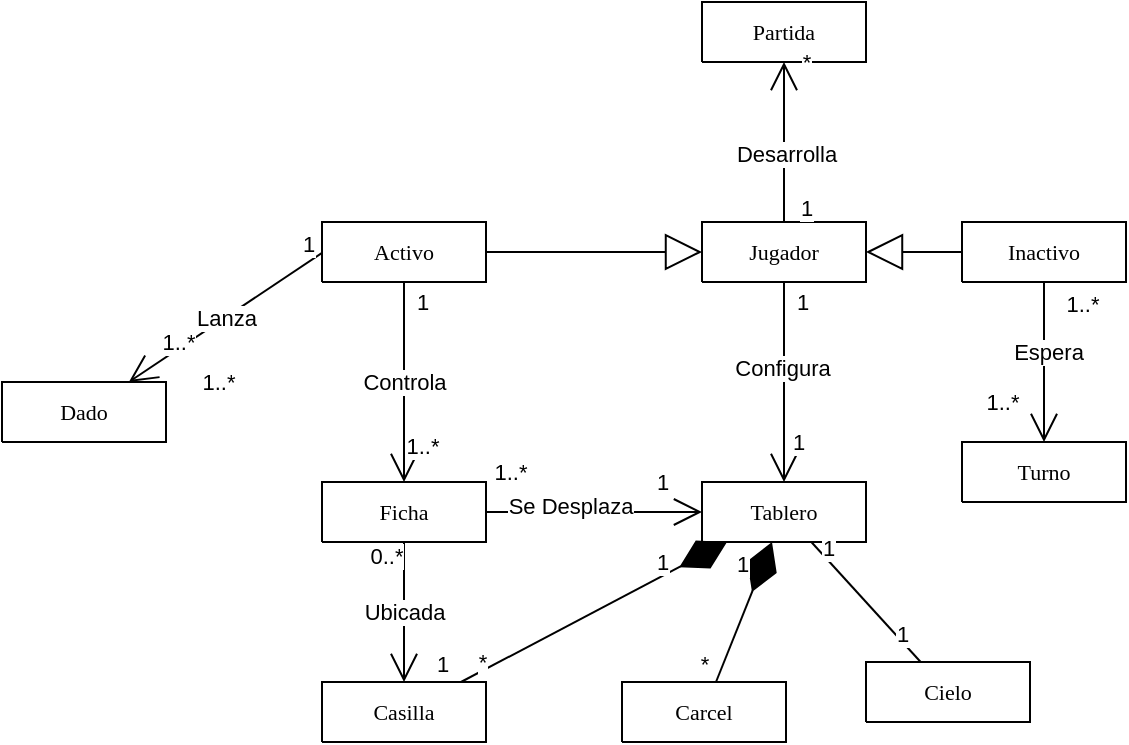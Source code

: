 <mxfile version="21.3.2" type="device">
  <diagram id="XMwrWmoNUrTni26uysBv" name="Página-1">
    <mxGraphModel dx="1990" dy="1827" grid="1" gridSize="10" guides="1" tooltips="1" connect="1" arrows="1" fold="1" page="1" pageScale="1" pageWidth="827" pageHeight="1169" background="none" math="0" shadow="0">
      <root>
        <mxCell id="0" />
        <mxCell id="1" parent="0" />
        <mxCell id="F3mIJOgxyXpywwaIyhiD-4" value="&lt;font style=&quot;font-size:11px;font-family:Calibri;color:#000000;direction:ltr;letter-spacing:0px;line-height:120%;opacity:1&quot;&gt;Turno&lt;br&gt;&lt;/font&gt;" style="verticalAlign=middle;align=center;vsdxID=7;fillColor=#FFFFFF;gradientColor=none;shape=stencil(nZBLDoAgDERP0z3SIyjew0SURgSD+Lu9kMZoXLhwN9O+tukAlrNpJg1SzDH4QW/URgNYgZTkjA4UkwJUgGXng+6DX1zLfmoymdXo17xh5zmRJ6Q42BWCfc2oJfdAr+Yv+AP9Cb7OJ3H/2JG1HNGz/84klThPVCc=);strokeColor=#000000;spacingTop=-1;spacingBottom=-1;spacingLeft=-1;spacingRight=-1;labelBackgroundColor=none;rounded=0;html=1;whiteSpace=wrap;" parent="1" vertex="1">
          <mxGeometry x="-70" y="-60" width="82" height="30" as="geometry" />
        </mxCell>
        <mxCell id="F3mIJOgxyXpywwaIyhiD-5" value="&lt;font style=&quot;font-size:11px;font-family:Calibri;color:#000000;direction:ltr;letter-spacing:0px;line-height:120%;opacity:1&quot;&gt;Ficha&lt;br&gt;&lt;/font&gt;" style="verticalAlign=middle;align=center;vsdxID=7;fillColor=#FFFFFF;gradientColor=none;shape=stencil(nZBLDoAgDERP0z3SIyjew0SURgSD+Lu9kMZoXLhwN9O+tukAlrNpJg1SzDH4QW/URgNYgZTkjA4UkwJUgGXng+6DX1zLfmoymdXo17xh5zmRJ6Q42BWCfc2oJfdAr+Yv+AP9Cb7OJ3H/2JG1HNGz/84klThPVCc=);strokeColor=#000000;spacingTop=-1;spacingBottom=-1;spacingLeft=-1;spacingRight=-1;labelBackgroundColor=none;rounded=0;html=1;whiteSpace=wrap;" parent="1" vertex="1">
          <mxGeometry x="-390" y="-40" width="82" height="30" as="geometry" />
        </mxCell>
        <mxCell id="F3mIJOgxyXpywwaIyhiD-6" value="&lt;font style=&quot;font-size:11px;font-family:Calibri;color:#000000;direction:ltr;letter-spacing:0px;line-height:120%;opacity:1&quot;&gt;Dado&lt;br&gt;&lt;/font&gt;" style="verticalAlign=middle;align=center;vsdxID=7;fillColor=#FFFFFF;gradientColor=none;shape=stencil(nZBLDoAgDERP0z3SIyjew0SURgSD+Lu9kMZoXLhwN9O+tukAlrNpJg1SzDH4QW/URgNYgZTkjA4UkwJUgGXng+6DX1zLfmoymdXo17xh5zmRJ6Q42BWCfc2oJfdAr+Yv+AP9Cb7OJ3H/2JG1HNGz/84klThPVCc=);strokeColor=#000000;spacingTop=-1;spacingBottom=-1;spacingLeft=-1;spacingRight=-1;labelBackgroundColor=none;rounded=0;html=1;whiteSpace=wrap;" parent="1" vertex="1">
          <mxGeometry x="-550" y="-90" width="82" height="30" as="geometry" />
        </mxCell>
        <mxCell id="F3mIJOgxyXpywwaIyhiD-7" value="&lt;font style=&quot;font-size:11px;font-family:Calibri;color:#000000;direction:ltr;letter-spacing:0px;line-height:120%;opacity:1&quot;&gt;Tablero&lt;br&gt;&lt;/font&gt;" style="verticalAlign=middle;align=center;vsdxID=7;fillColor=#FFFFFF;gradientColor=none;shape=stencil(nZBLDoAgDERP0z3SIyjew0SURgSD+Lu9kMZoXLhwN9O+tukAlrNpJg1SzDH4QW/URgNYgZTkjA4UkwJUgGXng+6DX1zLfmoymdXo17xh5zmRJ6Q42BWCfc2oJfdAr+Yv+AP9Cb7OJ3H/2JG1HNGz/84klThPVCc=);strokeColor=#000000;spacingTop=-1;spacingBottom=-1;spacingLeft=-1;spacingRight=-1;labelBackgroundColor=none;rounded=0;html=1;whiteSpace=wrap;" parent="1" vertex="1">
          <mxGeometry x="-200" y="-40" width="82" height="30" as="geometry" />
        </mxCell>
        <mxCell id="F3mIJOgxyXpywwaIyhiD-8" value="&lt;font style=&quot;font-size:11px;font-family:Calibri;color:#000000;direction:ltr;letter-spacing:0px;line-height:120%;opacity:1&quot;&gt;Jugador&lt;br&gt;&lt;/font&gt;" style="verticalAlign=middle;align=center;vsdxID=7;fillColor=#FFFFFF;gradientColor=none;shape=stencil(nZBLDoAgDERP0z3SIyjew0SURgSD+Lu9kMZoXLhwN9O+tukAlrNpJg1SzDH4QW/URgNYgZTkjA4UkwJUgGXng+6DX1zLfmoymdXo17xh5zmRJ6Q42BWCfc2oJfdAr+Yv+AP9Cb7OJ3H/2JG1HNGz/84klThPVCc=);strokeColor=#000000;spacingTop=-1;spacingBottom=-1;spacingLeft=-1;spacingRight=-1;labelBackgroundColor=none;rounded=0;html=1;whiteSpace=wrap;" parent="1" vertex="1">
          <mxGeometry x="-200" y="-170" width="82" height="30" as="geometry" />
        </mxCell>
        <mxCell id="F3mIJOgxyXpywwaIyhiD-13" value="" style="endArrow=block;endSize=16;endFill=0;html=1;rounded=0;" parent="1" source="F3mIJOgxyXpywwaIyhiD-17" target="F3mIJOgxyXpywwaIyhiD-8" edge="1">
          <mxGeometry width="160" relative="1" as="geometry">
            <mxPoint x="-290" y="-210" as="sourcePoint" />
            <mxPoint x="-180" y="-160" as="targetPoint" />
          </mxGeometry>
        </mxCell>
        <mxCell id="F3mIJOgxyXpywwaIyhiD-14" value="" style="endArrow=block;endSize=16;endFill=0;html=1;rounded=0;" parent="1" source="F3mIJOgxyXpywwaIyhiD-16" target="F3mIJOgxyXpywwaIyhiD-8" edge="1">
          <mxGeometry width="160" relative="1" as="geometry">
            <mxPoint x="-300" y="-150" as="sourcePoint" />
            <mxPoint x="-180" y="-140" as="targetPoint" />
          </mxGeometry>
        </mxCell>
        <mxCell id="F3mIJOgxyXpywwaIyhiD-16" value="&lt;font style=&quot;font-size:11px;font-family:Calibri;color:#000000;direction:ltr;letter-spacing:0px;line-height:120%;opacity:1&quot;&gt;Activo&lt;br&gt;&lt;/font&gt;" style="verticalAlign=middle;align=center;vsdxID=7;fillColor=#FFFFFF;gradientColor=none;shape=stencil(nZBLDoAgDERP0z3SIyjew0SURgSD+Lu9kMZoXLhwN9O+tukAlrNpJg1SzDH4QW/URgNYgZTkjA4UkwJUgGXng+6DX1zLfmoymdXo17xh5zmRJ6Q42BWCfc2oJfdAr+Yv+AP9Cb7OJ3H/2JG1HNGz/84klThPVCc=);strokeColor=#000000;spacingTop=-1;spacingBottom=-1;spacingLeft=-1;spacingRight=-1;labelBackgroundColor=none;rounded=0;html=1;whiteSpace=wrap;" parent="1" vertex="1">
          <mxGeometry x="-390" y="-170" width="82" height="30" as="geometry" />
        </mxCell>
        <mxCell id="F3mIJOgxyXpywwaIyhiD-17" value="&lt;font style=&quot;font-size:11px;font-family:Calibri;color:#000000;direction:ltr;letter-spacing:0px;line-height:120%;opacity:1&quot;&gt;Inactivo&lt;br&gt;&lt;/font&gt;" style="verticalAlign=middle;align=center;vsdxID=7;fillColor=#FFFFFF;gradientColor=none;shape=stencil(nZBLDoAgDERP0z3SIyjew0SURgSD+Lu9kMZoXLhwN9O+tukAlrNpJg1SzDH4QW/URgNYgZTkjA4UkwJUgGXng+6DX1zLfmoymdXo17xh5zmRJ6Q42BWCfc2oJfdAr+Yv+AP9Cb7OJ3H/2JG1HNGz/84klThPVCc=);strokeColor=#000000;spacingTop=-1;spacingBottom=-1;spacingLeft=-1;spacingRight=-1;labelBackgroundColor=none;rounded=0;html=1;whiteSpace=wrap;" parent="1" vertex="1">
          <mxGeometry x="-70" y="-170" width="82" height="30" as="geometry" />
        </mxCell>
        <mxCell id="F3mIJOgxyXpywwaIyhiD-18" value="" style="endArrow=diamondThin;endFill=1;endSize=24;html=1;rounded=0;" parent="1" source="F3mIJOgxyXpywwaIyhiD-19" target="F3mIJOgxyXpywwaIyhiD-7" edge="1">
          <mxGeometry width="160" relative="1" as="geometry">
            <mxPoint x="-340" y="10" as="sourcePoint" />
            <mxPoint x="-230" y="30" as="targetPoint" />
          </mxGeometry>
        </mxCell>
        <mxCell id="F3mIJOgxyXpywwaIyhiD-30" value="1" style="edgeLabel;html=1;align=center;verticalAlign=middle;resizable=0;points=[];" parent="F3mIJOgxyXpywwaIyhiD-18" connectable="0" vertex="1">
          <mxGeometry x="0.664" y="2" relative="1" as="geometry">
            <mxPoint x="-9" as="offset" />
          </mxGeometry>
        </mxCell>
        <mxCell id="F3mIJOgxyXpywwaIyhiD-31" value="*" style="edgeLabel;html=1;align=center;verticalAlign=middle;resizable=0;points=[];" parent="F3mIJOgxyXpywwaIyhiD-18" connectable="0" vertex="1">
          <mxGeometry x="-0.679" y="2" relative="1" as="geometry">
            <mxPoint x="-10" y="3" as="offset" />
          </mxGeometry>
        </mxCell>
        <mxCell id="F3mIJOgxyXpywwaIyhiD-19" value="&lt;font style=&quot;font-size:11px;font-family:Calibri;color:#000000;direction:ltr;letter-spacing:0px;line-height:120%;opacity:1&quot;&gt;Casilla&lt;br&gt;&lt;/font&gt;" style="verticalAlign=middle;align=center;vsdxID=7;fillColor=#FFFFFF;gradientColor=none;shape=stencil(nZBLDoAgDERP0z3SIyjew0SURgSD+Lu9kMZoXLhwN9O+tukAlrNpJg1SzDH4QW/URgNYgZTkjA4UkwJUgGXng+6DX1zLfmoymdXo17xh5zmRJ6Q42BWCfc2oJfdAr+Yv+AP9Cb7OJ3H/2JG1HNGz/84klThPVCc=);strokeColor=#000000;spacingTop=-1;spacingBottom=-1;spacingLeft=-1;spacingRight=-1;labelBackgroundColor=none;rounded=0;html=1;whiteSpace=wrap;" parent="1" vertex="1">
          <mxGeometry x="-390" y="60" width="82" height="30" as="geometry" />
        </mxCell>
        <mxCell id="F3mIJOgxyXpywwaIyhiD-47" value="Controla" style="endArrow=open;endFill=1;endSize=12;html=1;rounded=0;" parent="1" source="F3mIJOgxyXpywwaIyhiD-16" target="F3mIJOgxyXpywwaIyhiD-5" edge="1">
          <mxGeometry width="160" relative="1" as="geometry">
            <mxPoint x="-120" y="-100" as="sourcePoint" />
            <mxPoint x="40" y="-100" as="targetPoint" />
          </mxGeometry>
        </mxCell>
        <mxCell id="F3mIJOgxyXpywwaIyhiD-48" value="1..*" style="edgeLabel;html=1;align=center;verticalAlign=middle;resizable=0;points=[];" parent="F3mIJOgxyXpywwaIyhiD-47" connectable="0" vertex="1">
          <mxGeometry x="0.775" y="3" relative="1" as="geometry">
            <mxPoint x="6" y="-7" as="offset" />
          </mxGeometry>
        </mxCell>
        <mxCell id="F3mIJOgxyXpywwaIyhiD-49" value="1" style="edgeLabel;html=1;align=center;verticalAlign=middle;resizable=0;points=[];" parent="F3mIJOgxyXpywwaIyhiD-47" connectable="0" vertex="1">
          <mxGeometry x="-0.811" relative="1" as="geometry">
            <mxPoint x="9" as="offset" />
          </mxGeometry>
        </mxCell>
        <mxCell id="F3mIJOgxyXpywwaIyhiD-50" value="Ubicada" style="endArrow=open;endFill=1;endSize=12;html=1;rounded=0;" parent="1" source="F3mIJOgxyXpywwaIyhiD-5" target="F3mIJOgxyXpywwaIyhiD-19" edge="1">
          <mxGeometry width="160" relative="1" as="geometry">
            <mxPoint x="-170" y="-5" as="sourcePoint" />
            <mxPoint x="-170" y="75" as="targetPoint" />
            <mxPoint as="offset" />
          </mxGeometry>
        </mxCell>
        <mxCell id="F3mIJOgxyXpywwaIyhiD-51" value="1" style="edgeLabel;html=1;align=center;verticalAlign=middle;resizable=0;points=[];" parent="F3mIJOgxyXpywwaIyhiD-50" connectable="0" vertex="1">
          <mxGeometry x="0.775" y="3" relative="1" as="geometry">
            <mxPoint x="16" y="-1" as="offset" />
          </mxGeometry>
        </mxCell>
        <mxCell id="F3mIJOgxyXpywwaIyhiD-52" value="0..*" style="edgeLabel;html=1;align=center;verticalAlign=middle;resizable=0;points=[];" parent="F3mIJOgxyXpywwaIyhiD-50" connectable="0" vertex="1">
          <mxGeometry x="-0.811" relative="1" as="geometry">
            <mxPoint x="-9" as="offset" />
          </mxGeometry>
        </mxCell>
        <mxCell id="F3mIJOgxyXpywwaIyhiD-54" value="" style="endArrow=open;endFill=1;endSize=12;html=1;rounded=0;" parent="1" source="F3mIJOgxyXpywwaIyhiD-17" target="F3mIJOgxyXpywwaIyhiD-4" edge="1">
          <mxGeometry width="160" relative="1" as="geometry">
            <mxPoint x="-308" y="-255" as="sourcePoint" />
            <mxPoint x="-148" y="-255" as="targetPoint" />
          </mxGeometry>
        </mxCell>
        <mxCell id="F3mIJOgxyXpywwaIyhiD-55" value="Espera" style="edgeLabel;html=1;align=center;verticalAlign=middle;resizable=0;points=[];" parent="F3mIJOgxyXpywwaIyhiD-54" connectable="0" vertex="1">
          <mxGeometry x="-0.121" y="2" relative="1" as="geometry">
            <mxPoint as="offset" />
          </mxGeometry>
        </mxCell>
        <mxCell id="F3mIJOgxyXpywwaIyhiD-56" value="1..*" style="edgeLabel;html=1;align=center;verticalAlign=middle;resizable=0;points=[];" parent="F3mIJOgxyXpywwaIyhiD-54" connectable="0" vertex="1">
          <mxGeometry x="0.799" y="-1" relative="1" as="geometry">
            <mxPoint x="-20" y="-12" as="offset" />
          </mxGeometry>
        </mxCell>
        <mxCell id="F3mIJOgxyXpywwaIyhiD-57" value="1..*" style="edgeLabel;html=1;align=center;verticalAlign=middle;resizable=0;points=[];" parent="F3mIJOgxyXpywwaIyhiD-54" connectable="0" vertex="1">
          <mxGeometry x="-0.939" y="1" relative="1" as="geometry">
            <mxPoint x="18" y="8" as="offset" />
          </mxGeometry>
        </mxCell>
        <mxCell id="F3mIJOgxyXpywwaIyhiD-58" value="Lanza" style="endArrow=open;endFill=1;endSize=12;html=1;rounded=0;exitX=-0.002;exitY=0.519;exitDx=0;exitDy=0;exitPerimeter=0;" parent="1" source="F3mIJOgxyXpywwaIyhiD-16" target="F3mIJOgxyXpywwaIyhiD-6" edge="1">
          <mxGeometry x="0.002" width="160" relative="1" as="geometry">
            <mxPoint x="-420" y="-140" as="sourcePoint" />
            <mxPoint x="-420" y="-60" as="targetPoint" />
            <mxPoint as="offset" />
          </mxGeometry>
        </mxCell>
        <mxCell id="F3mIJOgxyXpywwaIyhiD-59" value="1..*" style="edgeLabel;html=1;align=center;verticalAlign=middle;resizable=0;points=[];" parent="F3mIJOgxyXpywwaIyhiD-58" connectable="0" vertex="1">
          <mxGeometry x="0.775" y="3" relative="1" as="geometry">
            <mxPoint x="12" y="-16" as="offset" />
          </mxGeometry>
        </mxCell>
        <mxCell id="F3mIJOgxyXpywwaIyhiD-60" value="1" style="edgeLabel;html=1;align=center;verticalAlign=middle;resizable=0;points=[];" parent="F3mIJOgxyXpywwaIyhiD-58" connectable="0" vertex="1">
          <mxGeometry x="-0.811" relative="1" as="geometry">
            <mxPoint x="2" y="-11" as="offset" />
          </mxGeometry>
        </mxCell>
        <mxCell id="XHdc_tarpwT3p4wOnlnD-6" value="" style="endArrow=open;endFill=1;endSize=12;html=1;rounded=0;" parent="1" source="F3mIJOgxyXpywwaIyhiD-8" target="F3mIJOgxyXpywwaIyhiD-7" edge="1">
          <mxGeometry width="160" relative="1" as="geometry">
            <mxPoint x="-129" y="-160" as="sourcePoint" />
            <mxPoint x="-129" as="targetPoint" />
          </mxGeometry>
        </mxCell>
        <mxCell id="XHdc_tarpwT3p4wOnlnD-7" value="1" style="edgeLabel;html=1;align=center;verticalAlign=middle;resizable=0;points=[];" parent="XHdc_tarpwT3p4wOnlnD-6" connectable="0" vertex="1">
          <mxGeometry x="-0.815" y="-1" relative="1" as="geometry">
            <mxPoint x="10" as="offset" />
          </mxGeometry>
        </mxCell>
        <mxCell id="XHdc_tarpwT3p4wOnlnD-8" value="1" style="edgeLabel;html=1;align=center;verticalAlign=middle;resizable=0;points=[];" parent="XHdc_tarpwT3p4wOnlnD-6" connectable="0" vertex="1">
          <mxGeometry x="0.775" y="-2" relative="1" as="geometry">
            <mxPoint x="9" y="-9" as="offset" />
          </mxGeometry>
        </mxCell>
        <mxCell id="XHdc_tarpwT3p4wOnlnD-9" value="Configura" style="edgeLabel;html=1;align=center;verticalAlign=middle;resizable=0;points=[];" parent="XHdc_tarpwT3p4wOnlnD-6" connectable="0" vertex="1">
          <mxGeometry x="-0.141" y="-1" relative="1" as="geometry">
            <mxPoint as="offset" />
          </mxGeometry>
        </mxCell>
        <mxCell id="XHdc_tarpwT3p4wOnlnD-11" value="&lt;font style=&quot;font-size:11px;font-family:Calibri;color:#000000;direction:ltr;letter-spacing:0px;line-height:120%;opacity:1&quot;&gt;Cielo&lt;br&gt;&lt;/font&gt;" style="verticalAlign=middle;align=center;vsdxID=7;fillColor=#FFFFFF;gradientColor=none;shape=stencil(nZBLDoAgDERP0z3SIyjew0SURgSD+Lu9kMZoXLhwN9O+tukAlrNpJg1SzDH4QW/URgNYgZTkjA4UkwJUgGXng+6DX1zLfmoymdXo17xh5zmRJ6Q42BWCfc2oJfdAr+Yv+AP9Cb7OJ3H/2JG1HNGz/84klThPVCc=);strokeColor=#000000;spacingTop=-1;spacingBottom=-1;spacingLeft=-1;spacingRight=-1;labelBackgroundColor=none;rounded=0;html=1;whiteSpace=wrap;" parent="1" vertex="1">
          <mxGeometry x="-118" y="50" width="82" height="30" as="geometry" />
        </mxCell>
        <mxCell id="XHdc_tarpwT3p4wOnlnD-12" value="&lt;font style=&quot;font-size:11px;font-family:Calibri;color:#000000;direction:ltr;letter-spacing:0px;line-height:120%;opacity:1&quot;&gt;Carcel&lt;br&gt;&lt;/font&gt;" style="verticalAlign=middle;align=center;vsdxID=7;fillColor=#FFFFFF;gradientColor=none;shape=stencil(nZBLDoAgDERP0z3SIyjew0SURgSD+Lu9kMZoXLhwN9O+tukAlrNpJg1SzDH4QW/URgNYgZTkjA4UkwJUgGXng+6DX1zLfmoymdXo17xh5zmRJ6Q42BWCfc2oJfdAr+Yv+AP9Cb7OJ3H/2JG1HNGz/84klThPVCc=);strokeColor=#000000;spacingTop=-1;spacingBottom=-1;spacingLeft=-1;spacingRight=-1;labelBackgroundColor=none;rounded=0;html=1;whiteSpace=wrap;" parent="1" vertex="1">
          <mxGeometry x="-240" y="60" width="82" height="30" as="geometry" />
        </mxCell>
        <mxCell id="XHdc_tarpwT3p4wOnlnD-13" value="" style="endArrow=diamondThin;endFill=1;endSize=24;html=1;rounded=0;" parent="1" source="XHdc_tarpwT3p4wOnlnD-12" target="F3mIJOgxyXpywwaIyhiD-7" edge="1">
          <mxGeometry width="160" relative="1" as="geometry">
            <mxPoint x="-200" y="70" as="sourcePoint" />
            <mxPoint x="-158" as="targetPoint" />
          </mxGeometry>
        </mxCell>
        <mxCell id="XHdc_tarpwT3p4wOnlnD-14" value="1" style="edgeLabel;html=1;align=center;verticalAlign=middle;resizable=0;points=[];" parent="XHdc_tarpwT3p4wOnlnD-13" connectable="0" vertex="1">
          <mxGeometry x="0.664" y="2" relative="1" as="geometry">
            <mxPoint x="-9" as="offset" />
          </mxGeometry>
        </mxCell>
        <mxCell id="XHdc_tarpwT3p4wOnlnD-15" value="*" style="edgeLabel;html=1;align=center;verticalAlign=middle;resizable=0;points=[];" parent="XHdc_tarpwT3p4wOnlnD-13" connectable="0" vertex="1">
          <mxGeometry x="-0.679" y="2" relative="1" as="geometry">
            <mxPoint x="-9" y="3" as="offset" />
          </mxGeometry>
        </mxCell>
        <mxCell id="XHdc_tarpwT3p4wOnlnD-16" value="" style="endArrow=none;html=1;rounded=0;" parent="1" source="F3mIJOgxyXpywwaIyhiD-7" target="XHdc_tarpwT3p4wOnlnD-11" edge="1">
          <mxGeometry relative="1" as="geometry">
            <mxPoint x="-118" y="-25" as="sourcePoint" />
            <mxPoint x="-40" y="30" as="targetPoint" />
          </mxGeometry>
        </mxCell>
        <mxCell id="XHdc_tarpwT3p4wOnlnD-17" value="1" style="edgeLabel;html=1;align=center;verticalAlign=middle;resizable=0;points=[];" parent="XHdc_tarpwT3p4wOnlnD-16" connectable="0" vertex="1">
          <mxGeometry x="-0.757" y="2" relative="1" as="geometry">
            <mxPoint y="-3" as="offset" />
          </mxGeometry>
        </mxCell>
        <mxCell id="XHdc_tarpwT3p4wOnlnD-19" value="1" style="edgeLabel;html=1;align=center;verticalAlign=middle;resizable=0;points=[];" parent="XHdc_tarpwT3p4wOnlnD-16" connectable="0" vertex="1">
          <mxGeometry x="0.683" y="-1" relative="1" as="geometry">
            <mxPoint y="-6" as="offset" />
          </mxGeometry>
        </mxCell>
        <mxCell id="XHdc_tarpwT3p4wOnlnD-24" value="1..*" style="endArrow=open;endFill=1;endSize=12;html=1;rounded=0;" parent="1" source="F3mIJOgxyXpywwaIyhiD-5" target="F3mIJOgxyXpywwaIyhiD-7" edge="1">
          <mxGeometry x="-0.78" y="20" width="160" relative="1" as="geometry">
            <mxPoint x="-288" y="-35" as="sourcePoint" />
            <mxPoint x="-128" y="-35" as="targetPoint" />
            <mxPoint as="offset" />
          </mxGeometry>
        </mxCell>
        <mxCell id="XHdc_tarpwT3p4wOnlnD-25" value="Se Desplaza" style="edgeLabel;html=1;align=center;verticalAlign=middle;resizable=0;points=[];" parent="XHdc_tarpwT3p4wOnlnD-24" connectable="0" vertex="1">
          <mxGeometry x="-0.22" y="3" relative="1" as="geometry">
            <mxPoint as="offset" />
          </mxGeometry>
        </mxCell>
        <mxCell id="XHdc_tarpwT3p4wOnlnD-26" value="1" style="edgeLabel;html=1;align=center;verticalAlign=middle;resizable=0;points=[];" parent="XHdc_tarpwT3p4wOnlnD-24" connectable="0" vertex="1">
          <mxGeometry x="0.817" y="-1" relative="1" as="geometry">
            <mxPoint x="-10" y="-16" as="offset" />
          </mxGeometry>
        </mxCell>
        <mxCell id="dFGhjs_16ZL-TQeHePDl-4" value="1..*" style="edgeLabel;html=1;align=center;verticalAlign=middle;resizable=0;points=[];" parent="1" connectable="0" vertex="1">
          <mxGeometry x="-442.13" y="-90.699" as="geometry" />
        </mxCell>
        <mxCell id="t_b0NQVHvCzOp7AJQrJ5-1" value="&lt;font style=&quot;font-size:11px;font-family:Calibri;color:#000000;direction:ltr;letter-spacing:0px;line-height:120%;opacity:1&quot;&gt;Partida&lt;br&gt;&lt;/font&gt;" style="verticalAlign=middle;align=center;vsdxID=7;fillColor=#FFFFFF;gradientColor=none;shape=stencil(nZBLDoAgDERP0z3SIyjew0SURgSD+Lu9kMZoXLhwN9O+tukAlrNpJg1SzDH4QW/URgNYgZTkjA4UkwJUgGXng+6DX1zLfmoymdXo17xh5zmRJ6Q42BWCfc2oJfdAr+Yv+AP9Cb7OJ3H/2JG1HNGz/84klThPVCc=);strokeColor=#000000;spacingTop=-1;spacingBottom=-1;spacingLeft=-1;spacingRight=-1;labelBackgroundColor=none;rounded=0;html=1;whiteSpace=wrap;" parent="1" vertex="1">
          <mxGeometry x="-200" y="-280" width="82" height="30" as="geometry" />
        </mxCell>
        <mxCell id="t_b0NQVHvCzOp7AJQrJ5-2" value="" style="endArrow=open;endFill=1;endSize=12;html=1;rounded=0;" parent="1" source="F3mIJOgxyXpywwaIyhiD-8" target="t_b0NQVHvCzOp7AJQrJ5-1" edge="1">
          <mxGeometry width="160" relative="1" as="geometry">
            <mxPoint x="-149" y="-130" as="sourcePoint" />
            <mxPoint x="-149" y="-30" as="targetPoint" />
          </mxGeometry>
        </mxCell>
        <mxCell id="t_b0NQVHvCzOp7AJQrJ5-3" value="1" style="edgeLabel;html=1;align=center;verticalAlign=middle;resizable=0;points=[];" parent="t_b0NQVHvCzOp7AJQrJ5-2" connectable="0" vertex="1">
          <mxGeometry x="-0.815" y="-1" relative="1" as="geometry">
            <mxPoint x="10" as="offset" />
          </mxGeometry>
        </mxCell>
        <mxCell id="t_b0NQVHvCzOp7AJQrJ5-4" value="*" style="edgeLabel;html=1;align=center;verticalAlign=middle;resizable=0;points=[];" parent="t_b0NQVHvCzOp7AJQrJ5-2" connectable="0" vertex="1">
          <mxGeometry x="0.775" y="-2" relative="1" as="geometry">
            <mxPoint x="9" y="-9" as="offset" />
          </mxGeometry>
        </mxCell>
        <mxCell id="t_b0NQVHvCzOp7AJQrJ5-5" value="Desarrolla" style="edgeLabel;html=1;align=center;verticalAlign=middle;resizable=0;points=[];" parent="t_b0NQVHvCzOp7AJQrJ5-2" connectable="0" vertex="1">
          <mxGeometry x="-0.141" y="-1" relative="1" as="geometry">
            <mxPoint as="offset" />
          </mxGeometry>
        </mxCell>
      </root>
    </mxGraphModel>
  </diagram>
</mxfile>

